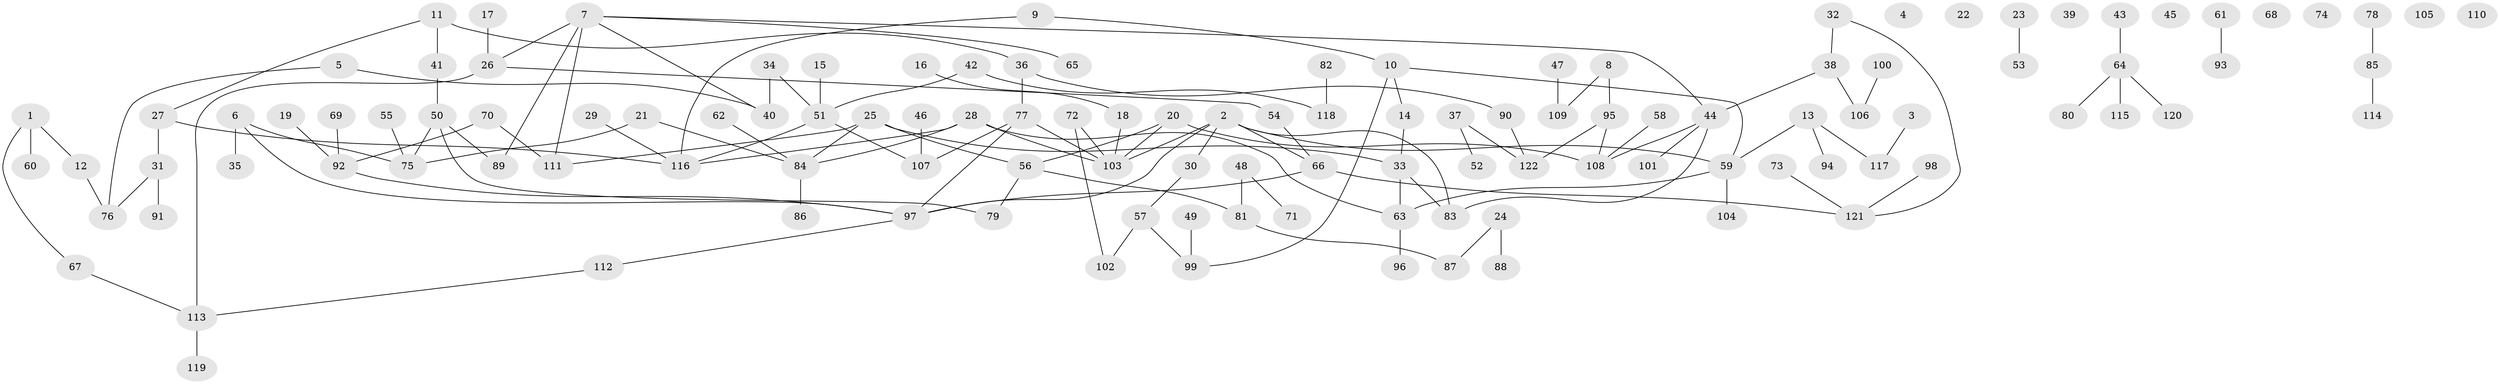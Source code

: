 // coarse degree distribution, {0: 0.09411764705882353, 1: 0.43529411764705883, 2: 0.17647058823529413, 4: 0.07058823529411765, 5: 0.08235294117647059, 3: 0.08235294117647059, 11: 0.011764705882352941, 8: 0.011764705882352941, 6: 0.011764705882352941, 7: 0.011764705882352941, 9: 0.011764705882352941}
// Generated by graph-tools (version 1.1) at 2025/43/03/04/25 21:43:29]
// undirected, 122 vertices, 135 edges
graph export_dot {
graph [start="1"]
  node [color=gray90,style=filled];
  1;
  2;
  3;
  4;
  5;
  6;
  7;
  8;
  9;
  10;
  11;
  12;
  13;
  14;
  15;
  16;
  17;
  18;
  19;
  20;
  21;
  22;
  23;
  24;
  25;
  26;
  27;
  28;
  29;
  30;
  31;
  32;
  33;
  34;
  35;
  36;
  37;
  38;
  39;
  40;
  41;
  42;
  43;
  44;
  45;
  46;
  47;
  48;
  49;
  50;
  51;
  52;
  53;
  54;
  55;
  56;
  57;
  58;
  59;
  60;
  61;
  62;
  63;
  64;
  65;
  66;
  67;
  68;
  69;
  70;
  71;
  72;
  73;
  74;
  75;
  76;
  77;
  78;
  79;
  80;
  81;
  82;
  83;
  84;
  85;
  86;
  87;
  88;
  89;
  90;
  91;
  92;
  93;
  94;
  95;
  96;
  97;
  98;
  99;
  100;
  101;
  102;
  103;
  104;
  105;
  106;
  107;
  108;
  109;
  110;
  111;
  112;
  113;
  114;
  115;
  116;
  117;
  118;
  119;
  120;
  121;
  122;
  1 -- 12;
  1 -- 60;
  1 -- 67;
  2 -- 30;
  2 -- 59;
  2 -- 66;
  2 -- 83;
  2 -- 97;
  2 -- 103;
  3 -- 117;
  5 -- 40;
  5 -- 76;
  6 -- 35;
  6 -- 75;
  6 -- 97;
  7 -- 26;
  7 -- 40;
  7 -- 44;
  7 -- 65;
  7 -- 89;
  7 -- 111;
  8 -- 95;
  8 -- 109;
  9 -- 10;
  9 -- 116;
  10 -- 14;
  10 -- 59;
  10 -- 99;
  11 -- 27;
  11 -- 36;
  11 -- 41;
  12 -- 76;
  13 -- 59;
  13 -- 94;
  13 -- 117;
  14 -- 33;
  15 -- 51;
  16 -- 18;
  17 -- 26;
  18 -- 103;
  19 -- 92;
  20 -- 56;
  20 -- 103;
  20 -- 108;
  21 -- 75;
  21 -- 84;
  23 -- 53;
  24 -- 87;
  24 -- 88;
  25 -- 33;
  25 -- 56;
  25 -- 84;
  25 -- 111;
  26 -- 54;
  26 -- 113;
  27 -- 31;
  27 -- 116;
  28 -- 63;
  28 -- 84;
  28 -- 103;
  28 -- 116;
  29 -- 116;
  30 -- 57;
  31 -- 76;
  31 -- 91;
  32 -- 38;
  32 -- 121;
  33 -- 63;
  33 -- 83;
  34 -- 40;
  34 -- 51;
  36 -- 77;
  36 -- 90;
  37 -- 52;
  37 -- 122;
  38 -- 44;
  38 -- 106;
  41 -- 50;
  42 -- 51;
  42 -- 118;
  43 -- 64;
  44 -- 83;
  44 -- 101;
  44 -- 108;
  46 -- 107;
  47 -- 109;
  48 -- 71;
  48 -- 81;
  49 -- 99;
  50 -- 75;
  50 -- 79;
  50 -- 89;
  51 -- 107;
  51 -- 116;
  54 -- 66;
  55 -- 75;
  56 -- 79;
  56 -- 81;
  57 -- 99;
  57 -- 102;
  58 -- 108;
  59 -- 63;
  59 -- 104;
  61 -- 93;
  62 -- 84;
  63 -- 96;
  64 -- 80;
  64 -- 115;
  64 -- 120;
  66 -- 97;
  66 -- 121;
  67 -- 113;
  69 -- 92;
  70 -- 92;
  70 -- 111;
  72 -- 102;
  72 -- 103;
  73 -- 121;
  77 -- 97;
  77 -- 103;
  77 -- 107;
  78 -- 85;
  81 -- 87;
  82 -- 118;
  84 -- 86;
  85 -- 114;
  90 -- 122;
  92 -- 97;
  95 -- 108;
  95 -- 122;
  97 -- 112;
  98 -- 121;
  100 -- 106;
  112 -- 113;
  113 -- 119;
}
